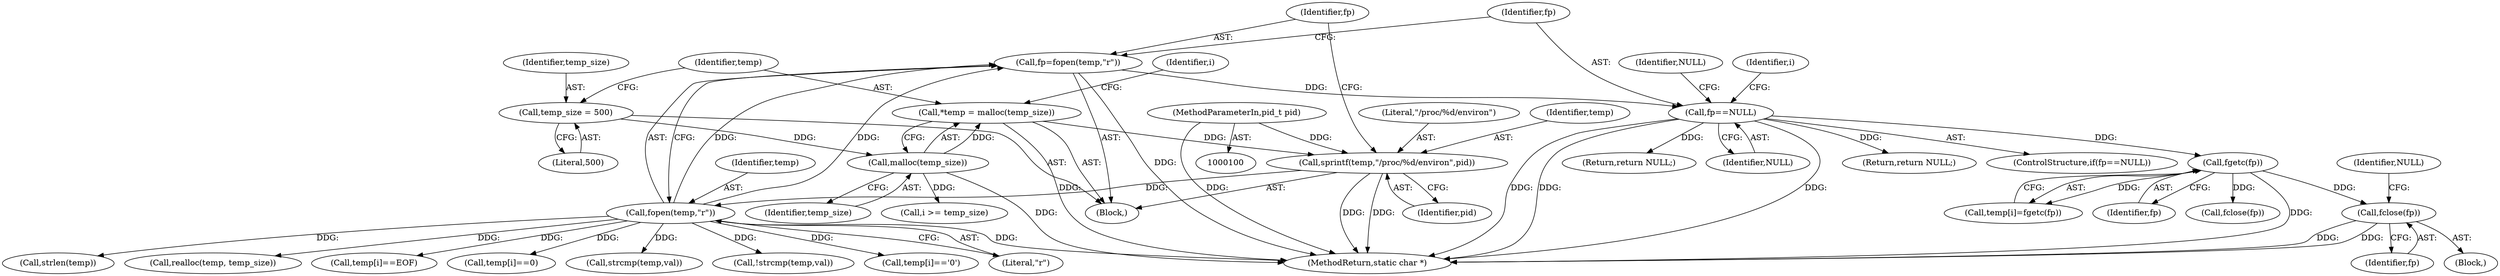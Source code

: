 digraph "0_das_watchdog_bd20bb02e75e2c0483832b52f2577253febfb690@API" {
"1000208" [label="(Call,fclose(fp))"];
"1000156" [label="(Call,fgetc(fp))"];
"1000132" [label="(Call,fp==NULL)"];
"1000126" [label="(Call,fp=fopen(temp,\"r\"))"];
"1000128" [label="(Call,fopen(temp,\"r\"))"];
"1000122" [label="(Call,sprintf(temp,\"/proc/%d/environ\",pid))"];
"1000109" [label="(Call,*temp = malloc(temp_size))"];
"1000111" [label="(Call,malloc(temp_size))"];
"1000105" [label="(Call,temp_size = 500)"];
"1000101" [label="(MethodParameterIn,pid_t pid)"];
"1000206" [label="(Block,)"];
"1000130" [label="(Literal,\"r\")"];
"1000109" [label="(Call,*temp = malloc(temp_size))"];
"1000111" [label="(Call,malloc(temp_size))"];
"1000125" [label="(Identifier,pid)"];
"1000220" [label="(Call,strcmp(temp,val))"];
"1000219" [label="(Call,!strcmp(temp,val))"];
"1000106" [label="(Identifier,temp_size)"];
"1000170" [label="(Call,temp[i]=='\0')"];
"1000101" [label="(MethodParameterIn,pid_t pid)"];
"1000157" [label="(Identifier,fp)"];
"1000136" [label="(Identifier,NULL)"];
"1000110" [label="(Identifier,temp)"];
"1000115" [label="(Identifier,i)"];
"1000127" [label="(Identifier,fp)"];
"1000124" [label="(Literal,\"/proc/%d/environ\")"];
"1000133" [label="(Identifier,fp)"];
"1000141" [label="(Identifier,i)"];
"1000135" [label="(Return,return NULL;)"];
"1000191" [label="(Call,strlen(temp))"];
"1000129" [label="(Identifier,temp)"];
"1000123" [label="(Identifier,temp)"];
"1000208" [label="(Call,fclose(fp))"];
"1000156" [label="(Call,fgetc(fp))"];
"1000152" [label="(Call,temp[i]=fgetc(fp))"];
"1000131" [label="(ControlStructure,if(fp==NULL))"];
"1000211" [label="(Identifier,NULL)"];
"1000112" [label="(Identifier,temp_size)"];
"1000128" [label="(Call,fopen(temp,\"r\"))"];
"1000149" [label="(Call,realloc(temp, temp_size))"];
"1000175" [label="(Call,temp[i]==EOF)"];
"1000198" [label="(Call,fclose(fp))"];
"1000239" [label="(MethodReturn,static char *)"];
"1000210" [label="(Return,return NULL;)"];
"1000107" [label="(Literal,500)"];
"1000134" [label="(Identifier,NULL)"];
"1000209" [label="(Identifier,fp)"];
"1000122" [label="(Call,sprintf(temp,\"/proc/%d/environ\",pid))"];
"1000103" [label="(Block,)"];
"1000164" [label="(Call,temp[i]==0)"];
"1000126" [label="(Call,fp=fopen(temp,\"r\"))"];
"1000132" [label="(Call,fp==NULL)"];
"1000105" [label="(Call,temp_size = 500)"];
"1000140" [label="(Call,i >= temp_size)"];
"1000208" -> "1000206"  [label="AST: "];
"1000208" -> "1000209"  [label="CFG: "];
"1000209" -> "1000208"  [label="AST: "];
"1000211" -> "1000208"  [label="CFG: "];
"1000208" -> "1000239"  [label="DDG: "];
"1000208" -> "1000239"  [label="DDG: "];
"1000156" -> "1000208"  [label="DDG: "];
"1000156" -> "1000152"  [label="AST: "];
"1000156" -> "1000157"  [label="CFG: "];
"1000157" -> "1000156"  [label="AST: "];
"1000152" -> "1000156"  [label="CFG: "];
"1000156" -> "1000239"  [label="DDG: "];
"1000156" -> "1000152"  [label="DDG: "];
"1000132" -> "1000156"  [label="DDG: "];
"1000156" -> "1000198"  [label="DDG: "];
"1000132" -> "1000131"  [label="AST: "];
"1000132" -> "1000134"  [label="CFG: "];
"1000133" -> "1000132"  [label="AST: "];
"1000134" -> "1000132"  [label="AST: "];
"1000136" -> "1000132"  [label="CFG: "];
"1000141" -> "1000132"  [label="CFG: "];
"1000132" -> "1000239"  [label="DDG: "];
"1000132" -> "1000239"  [label="DDG: "];
"1000132" -> "1000239"  [label="DDG: "];
"1000126" -> "1000132"  [label="DDG: "];
"1000132" -> "1000135"  [label="DDG: "];
"1000132" -> "1000210"  [label="DDG: "];
"1000126" -> "1000103"  [label="AST: "];
"1000126" -> "1000128"  [label="CFG: "];
"1000127" -> "1000126"  [label="AST: "];
"1000128" -> "1000126"  [label="AST: "];
"1000133" -> "1000126"  [label="CFG: "];
"1000126" -> "1000239"  [label="DDG: "];
"1000128" -> "1000126"  [label="DDG: "];
"1000128" -> "1000126"  [label="DDG: "];
"1000128" -> "1000130"  [label="CFG: "];
"1000129" -> "1000128"  [label="AST: "];
"1000130" -> "1000128"  [label="AST: "];
"1000128" -> "1000239"  [label="DDG: "];
"1000122" -> "1000128"  [label="DDG: "];
"1000128" -> "1000149"  [label="DDG: "];
"1000128" -> "1000164"  [label="DDG: "];
"1000128" -> "1000170"  [label="DDG: "];
"1000128" -> "1000175"  [label="DDG: "];
"1000128" -> "1000191"  [label="DDG: "];
"1000128" -> "1000219"  [label="DDG: "];
"1000128" -> "1000220"  [label="DDG: "];
"1000122" -> "1000103"  [label="AST: "];
"1000122" -> "1000125"  [label="CFG: "];
"1000123" -> "1000122"  [label="AST: "];
"1000124" -> "1000122"  [label="AST: "];
"1000125" -> "1000122"  [label="AST: "];
"1000127" -> "1000122"  [label="CFG: "];
"1000122" -> "1000239"  [label="DDG: "];
"1000122" -> "1000239"  [label="DDG: "];
"1000109" -> "1000122"  [label="DDG: "];
"1000101" -> "1000122"  [label="DDG: "];
"1000109" -> "1000103"  [label="AST: "];
"1000109" -> "1000111"  [label="CFG: "];
"1000110" -> "1000109"  [label="AST: "];
"1000111" -> "1000109"  [label="AST: "];
"1000115" -> "1000109"  [label="CFG: "];
"1000109" -> "1000239"  [label="DDG: "];
"1000111" -> "1000109"  [label="DDG: "];
"1000111" -> "1000112"  [label="CFG: "];
"1000112" -> "1000111"  [label="AST: "];
"1000111" -> "1000239"  [label="DDG: "];
"1000105" -> "1000111"  [label="DDG: "];
"1000111" -> "1000140"  [label="DDG: "];
"1000105" -> "1000103"  [label="AST: "];
"1000105" -> "1000107"  [label="CFG: "];
"1000106" -> "1000105"  [label="AST: "];
"1000107" -> "1000105"  [label="AST: "];
"1000110" -> "1000105"  [label="CFG: "];
"1000101" -> "1000100"  [label="AST: "];
"1000101" -> "1000239"  [label="DDG: "];
}
